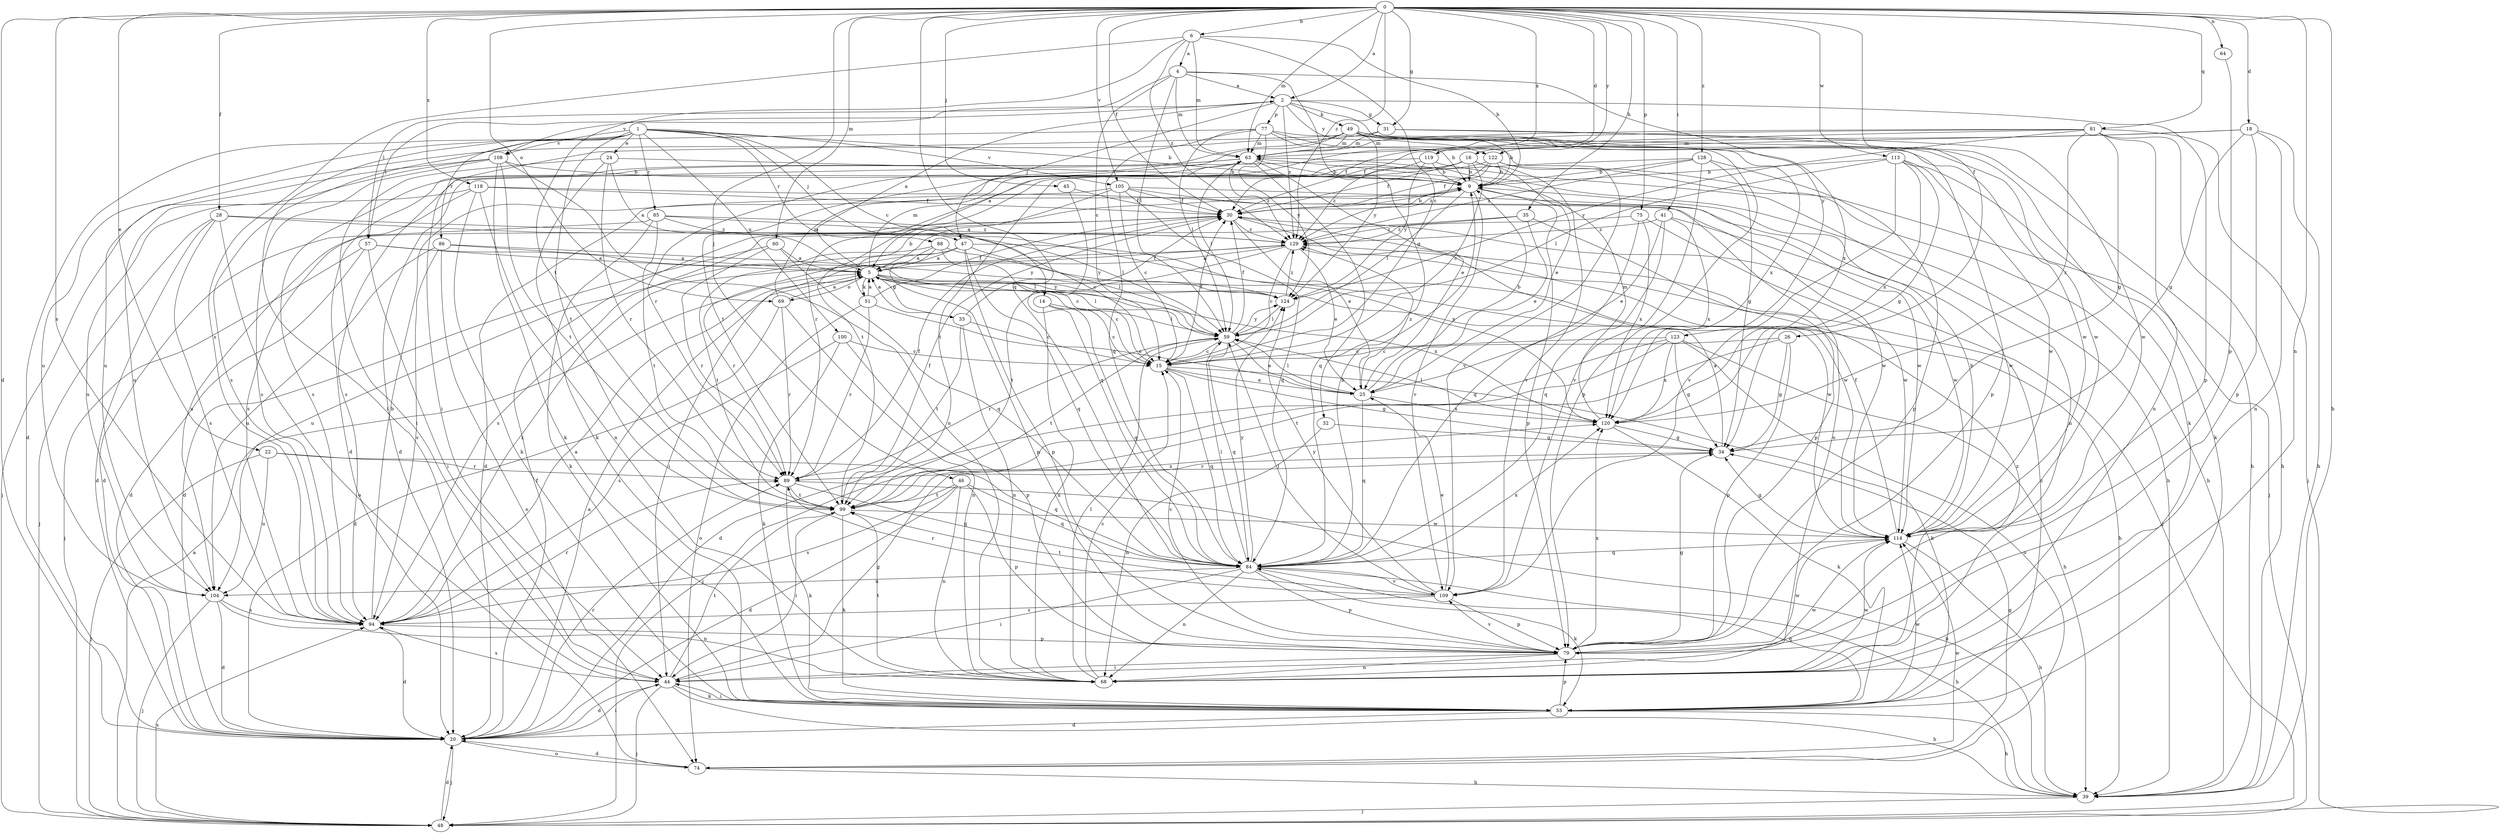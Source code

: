 strict digraph  {
0;
1;
2;
4;
5;
6;
9;
14;
15;
16;
18;
20;
22;
24;
25;
26;
28;
30;
31;
32;
33;
34;
35;
39;
41;
44;
45;
46;
47;
48;
49;
51;
53;
57;
59;
60;
63;
64;
68;
69;
74;
75;
77;
79;
81;
84;
85;
86;
88;
89;
94;
99;
100;
104;
105;
108;
109;
113;
114;
118;
119;
120;
122;
123;
124;
128;
129;
0 -> 2  [label=a];
0 -> 6  [label=b];
0 -> 16  [label=d];
0 -> 18  [label=d];
0 -> 20  [label=d];
0 -> 22  [label=e];
0 -> 26  [label=f];
0 -> 28  [label=f];
0 -> 30  [label=f];
0 -> 31  [label=g];
0 -> 35  [label=h];
0 -> 39  [label=h];
0 -> 41  [label=i];
0 -> 45  [label=j];
0 -> 46  [label=j];
0 -> 60  [label=m];
0 -> 63  [label=m];
0 -> 64  [label=n];
0 -> 68  [label=n];
0 -> 69  [label=o];
0 -> 75  [label=p];
0 -> 81  [label=q];
0 -> 84  [label=q];
0 -> 94  [label=s];
0 -> 105  [label=v];
0 -> 113  [label=w];
0 -> 118  [label=x];
0 -> 119  [label=x];
0 -> 122  [label=y];
0 -> 128  [label=z];
0 -> 129  [label=z];
1 -> 9  [label=b];
1 -> 14  [label=c];
1 -> 20  [label=d];
1 -> 24  [label=e];
1 -> 44  [label=i];
1 -> 47  [label=j];
1 -> 85  [label=r];
1 -> 86  [label=r];
1 -> 88  [label=r];
1 -> 99  [label=t];
1 -> 100  [label=u];
1 -> 104  [label=u];
1 -> 105  [label=v];
1 -> 108  [label=v];
2 -> 31  [label=g];
2 -> 47  [label=j];
2 -> 49  [label=k];
2 -> 57  [label=l];
2 -> 77  [label=p];
2 -> 79  [label=p];
2 -> 108  [label=v];
2 -> 120  [label=x];
2 -> 122  [label=y];
2 -> 129  [label=z];
4 -> 2  [label=a];
4 -> 15  [label=c];
4 -> 32  [label=g];
4 -> 57  [label=l];
4 -> 59  [label=l];
4 -> 63  [label=m];
4 -> 123  [label=y];
5 -> 2  [label=a];
5 -> 15  [label=c];
5 -> 33  [label=g];
5 -> 39  [label=h];
5 -> 51  [label=k];
5 -> 59  [label=l];
5 -> 63  [label=m];
5 -> 69  [label=o];
5 -> 120  [label=x];
5 -> 124  [label=y];
6 -> 4  [label=a];
6 -> 9  [label=b];
6 -> 15  [label=c];
6 -> 63  [label=m];
6 -> 94  [label=s];
6 -> 99  [label=t];
6 -> 129  [label=z];
9 -> 30  [label=f];
9 -> 59  [label=l];
9 -> 79  [label=p];
9 -> 109  [label=v];
9 -> 114  [label=w];
14 -> 15  [label=c];
14 -> 59  [label=l];
14 -> 68  [label=n];
14 -> 84  [label=q];
15 -> 25  [label=e];
15 -> 30  [label=f];
15 -> 34  [label=g];
15 -> 53  [label=k];
15 -> 84  [label=q];
16 -> 9  [label=b];
16 -> 15  [label=c];
16 -> 20  [label=d];
16 -> 25  [label=e];
16 -> 30  [label=f];
16 -> 89  [label=r];
16 -> 109  [label=v];
18 -> 30  [label=f];
18 -> 34  [label=g];
18 -> 39  [label=h];
18 -> 63  [label=m];
18 -> 68  [label=n];
18 -> 79  [label=p];
20 -> 5  [label=a];
20 -> 30  [label=f];
20 -> 44  [label=i];
20 -> 48  [label=j];
20 -> 74  [label=o];
20 -> 89  [label=r];
22 -> 48  [label=j];
22 -> 84  [label=q];
22 -> 89  [label=r];
22 -> 104  [label=u];
24 -> 5  [label=a];
24 -> 9  [label=b];
24 -> 44  [label=i];
24 -> 53  [label=k];
24 -> 89  [label=r];
25 -> 9  [label=b];
25 -> 59  [label=l];
25 -> 84  [label=q];
25 -> 120  [label=x];
25 -> 129  [label=z];
26 -> 15  [label=c];
26 -> 34  [label=g];
26 -> 79  [label=p];
26 -> 99  [label=t];
28 -> 20  [label=d];
28 -> 48  [label=j];
28 -> 59  [label=l];
28 -> 74  [label=o];
28 -> 94  [label=s];
28 -> 129  [label=z];
30 -> 9  [label=b];
30 -> 25  [label=e];
30 -> 48  [label=j];
30 -> 104  [label=u];
30 -> 114  [label=w];
30 -> 129  [label=z];
31 -> 63  [label=m];
31 -> 79  [label=p];
31 -> 104  [label=u];
31 -> 114  [label=w];
32 -> 34  [label=g];
32 -> 68  [label=n];
33 -> 5  [label=a];
33 -> 15  [label=c];
33 -> 30  [label=f];
33 -> 68  [label=n];
33 -> 99  [label=t];
34 -> 5  [label=a];
34 -> 89  [label=r];
35 -> 25  [label=e];
35 -> 79  [label=p];
35 -> 94  [label=s];
35 -> 129  [label=z];
39 -> 48  [label=j];
41 -> 25  [label=e];
41 -> 84  [label=q];
41 -> 114  [label=w];
41 -> 120  [label=x];
41 -> 129  [label=z];
44 -> 20  [label=d];
44 -> 34  [label=g];
44 -> 39  [label=h];
44 -> 48  [label=j];
44 -> 53  [label=k];
44 -> 94  [label=s];
44 -> 99  [label=t];
44 -> 114  [label=w];
45 -> 30  [label=f];
45 -> 84  [label=q];
46 -> 20  [label=d];
46 -> 68  [label=n];
46 -> 79  [label=p];
46 -> 84  [label=q];
46 -> 94  [label=s];
46 -> 99  [label=t];
47 -> 5  [label=a];
47 -> 59  [label=l];
47 -> 79  [label=p];
47 -> 84  [label=q];
47 -> 89  [label=r];
47 -> 99  [label=t];
47 -> 114  [label=w];
48 -> 5  [label=a];
48 -> 20  [label=d];
48 -> 94  [label=s];
49 -> 9  [label=b];
49 -> 39  [label=h];
49 -> 44  [label=i];
49 -> 53  [label=k];
49 -> 63  [label=m];
49 -> 79  [label=p];
49 -> 89  [label=r];
49 -> 99  [label=t];
49 -> 114  [label=w];
49 -> 120  [label=x];
49 -> 124  [label=y];
51 -> 5  [label=a];
51 -> 9  [label=b];
51 -> 25  [label=e];
51 -> 30  [label=f];
51 -> 74  [label=o];
51 -> 89  [label=r];
53 -> 20  [label=d];
53 -> 39  [label=h];
53 -> 44  [label=i];
53 -> 79  [label=p];
53 -> 84  [label=q];
53 -> 114  [label=w];
53 -> 129  [label=z];
57 -> 5  [label=a];
57 -> 20  [label=d];
57 -> 44  [label=i];
57 -> 48  [label=j];
57 -> 124  [label=y];
59 -> 15  [label=c];
59 -> 25  [label=e];
59 -> 30  [label=f];
59 -> 84  [label=q];
59 -> 89  [label=r];
59 -> 99  [label=t];
59 -> 124  [label=y];
60 -> 5  [label=a];
60 -> 20  [label=d];
60 -> 84  [label=q];
60 -> 89  [label=r];
63 -> 9  [label=b];
63 -> 20  [label=d];
63 -> 25  [label=e];
63 -> 39  [label=h];
63 -> 59  [label=l];
63 -> 84  [label=q];
63 -> 94  [label=s];
63 -> 129  [label=z];
64 -> 79  [label=p];
68 -> 15  [label=c];
68 -> 59  [label=l];
68 -> 99  [label=t];
68 -> 114  [label=w];
68 -> 129  [label=z];
69 -> 5  [label=a];
69 -> 20  [label=d];
69 -> 63  [label=m];
69 -> 68  [label=n];
69 -> 89  [label=r];
74 -> 20  [label=d];
74 -> 34  [label=g];
74 -> 39  [label=h];
74 -> 114  [label=w];
75 -> 84  [label=q];
75 -> 114  [label=w];
75 -> 120  [label=x];
75 -> 129  [label=z];
77 -> 9  [label=b];
77 -> 59  [label=l];
77 -> 63  [label=m];
77 -> 84  [label=q];
77 -> 94  [label=s];
77 -> 109  [label=v];
77 -> 114  [label=w];
77 -> 124  [label=y];
79 -> 15  [label=c];
79 -> 34  [label=g];
79 -> 44  [label=i];
79 -> 68  [label=n];
79 -> 109  [label=v];
79 -> 114  [label=w];
79 -> 120  [label=x];
81 -> 5  [label=a];
81 -> 30  [label=f];
81 -> 34  [label=g];
81 -> 39  [label=h];
81 -> 48  [label=j];
81 -> 63  [label=m];
81 -> 68  [label=n];
81 -> 120  [label=x];
81 -> 124  [label=y];
84 -> 9  [label=b];
84 -> 39  [label=h];
84 -> 44  [label=i];
84 -> 53  [label=k];
84 -> 59  [label=l];
84 -> 68  [label=n];
84 -> 79  [label=p];
84 -> 104  [label=u];
84 -> 109  [label=v];
84 -> 120  [label=x];
84 -> 124  [label=y];
85 -> 15  [label=c];
85 -> 20  [label=d];
85 -> 53  [label=k];
85 -> 99  [label=t];
85 -> 120  [label=x];
85 -> 129  [label=z];
86 -> 5  [label=a];
86 -> 59  [label=l];
86 -> 74  [label=o];
86 -> 94  [label=s];
86 -> 104  [label=u];
88 -> 5  [label=a];
88 -> 15  [label=c];
88 -> 79  [label=p];
88 -> 104  [label=u];
88 -> 124  [label=y];
89 -> 30  [label=f];
89 -> 39  [label=h];
89 -> 53  [label=k];
89 -> 84  [label=q];
89 -> 99  [label=t];
94 -> 5  [label=a];
94 -> 9  [label=b];
94 -> 20  [label=d];
94 -> 79  [label=p];
94 -> 89  [label=r];
94 -> 129  [label=z];
99 -> 30  [label=f];
99 -> 44  [label=i];
99 -> 53  [label=k];
99 -> 114  [label=w];
99 -> 120  [label=x];
100 -> 15  [label=c];
100 -> 53  [label=k];
100 -> 79  [label=p];
100 -> 94  [label=s];
104 -> 20  [label=d];
104 -> 48  [label=j];
104 -> 68  [label=n];
104 -> 94  [label=s];
105 -> 5  [label=a];
105 -> 15  [label=c];
105 -> 20  [label=d];
105 -> 30  [label=f];
105 -> 68  [label=n];
105 -> 84  [label=q];
105 -> 114  [label=w];
108 -> 9  [label=b];
108 -> 48  [label=j];
108 -> 53  [label=k];
108 -> 68  [label=n];
108 -> 94  [label=s];
108 -> 99  [label=t];
108 -> 104  [label=u];
109 -> 25  [label=e];
109 -> 59  [label=l];
109 -> 79  [label=p];
109 -> 89  [label=r];
109 -> 94  [label=s];
109 -> 99  [label=t];
109 -> 124  [label=y];
113 -> 9  [label=b];
113 -> 34  [label=g];
113 -> 53  [label=k];
113 -> 59  [label=l];
113 -> 109  [label=v];
113 -> 114  [label=w];
113 -> 120  [label=x];
114 -> 9  [label=b];
114 -> 30  [label=f];
114 -> 34  [label=g];
114 -> 39  [label=h];
114 -> 84  [label=q];
118 -> 30  [label=f];
118 -> 53  [label=k];
118 -> 68  [label=n];
118 -> 94  [label=s];
118 -> 104  [label=u];
118 -> 114  [label=w];
119 -> 9  [label=b];
119 -> 68  [label=n];
119 -> 94  [label=s];
119 -> 124  [label=y];
119 -> 129  [label=z];
120 -> 34  [label=g];
120 -> 53  [label=k];
120 -> 59  [label=l];
120 -> 63  [label=m];
122 -> 9  [label=b];
122 -> 30  [label=f];
122 -> 39  [label=h];
122 -> 48  [label=j];
122 -> 99  [label=t];
122 -> 129  [label=z];
123 -> 15  [label=c];
123 -> 20  [label=d];
123 -> 34  [label=g];
123 -> 39  [label=h];
123 -> 48  [label=j];
123 -> 74  [label=o];
123 -> 120  [label=x];
124 -> 59  [label=l];
124 -> 129  [label=z];
128 -> 9  [label=b];
128 -> 34  [label=g];
128 -> 79  [label=p];
128 -> 99  [label=t];
128 -> 109  [label=v];
128 -> 129  [label=z];
129 -> 5  [label=a];
129 -> 15  [label=c];
129 -> 25  [label=e];
129 -> 44  [label=i];
129 -> 99  [label=t];
}
